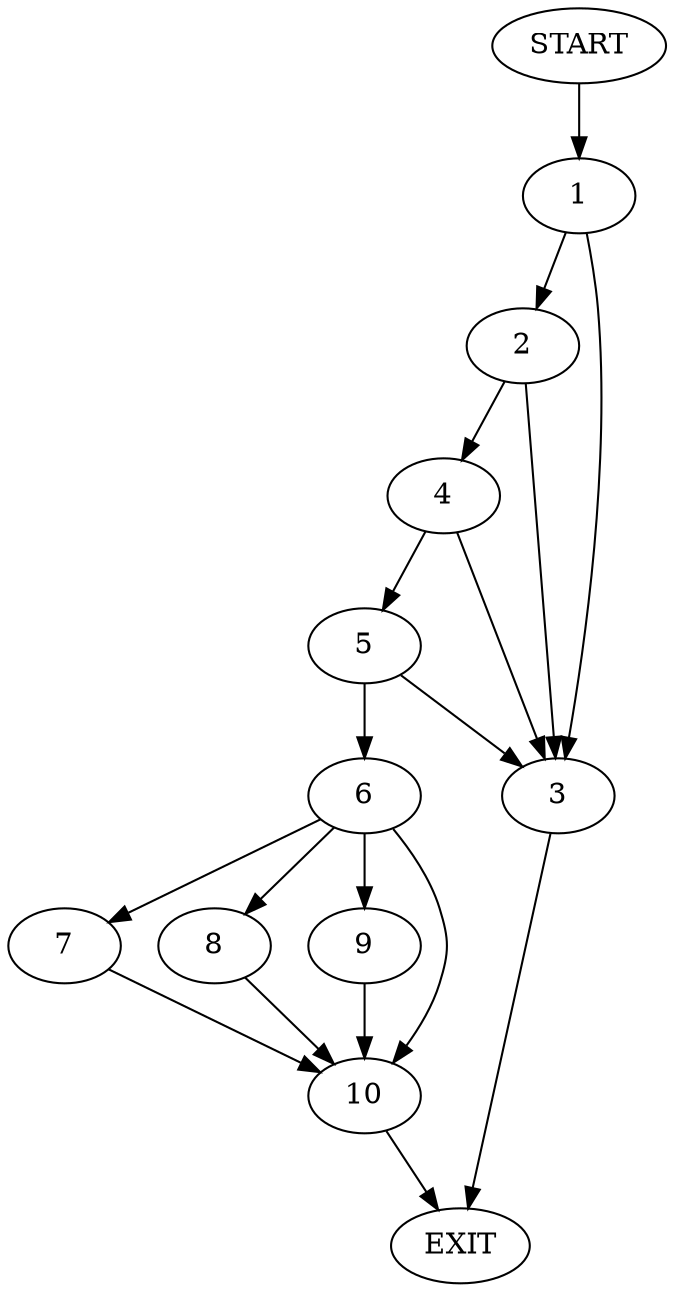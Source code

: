digraph {
0 [label="START"]
11 [label="EXIT"]
0 -> 1
1 -> 2
1 -> 3
2 -> 3
2 -> 4
3 -> 11
4 -> 3
4 -> 5
5 -> 3
5 -> 6
6 -> 7
6 -> 8
6 -> 9
6 -> 10
8 -> 10
10 -> 11
9 -> 10
7 -> 10
}

